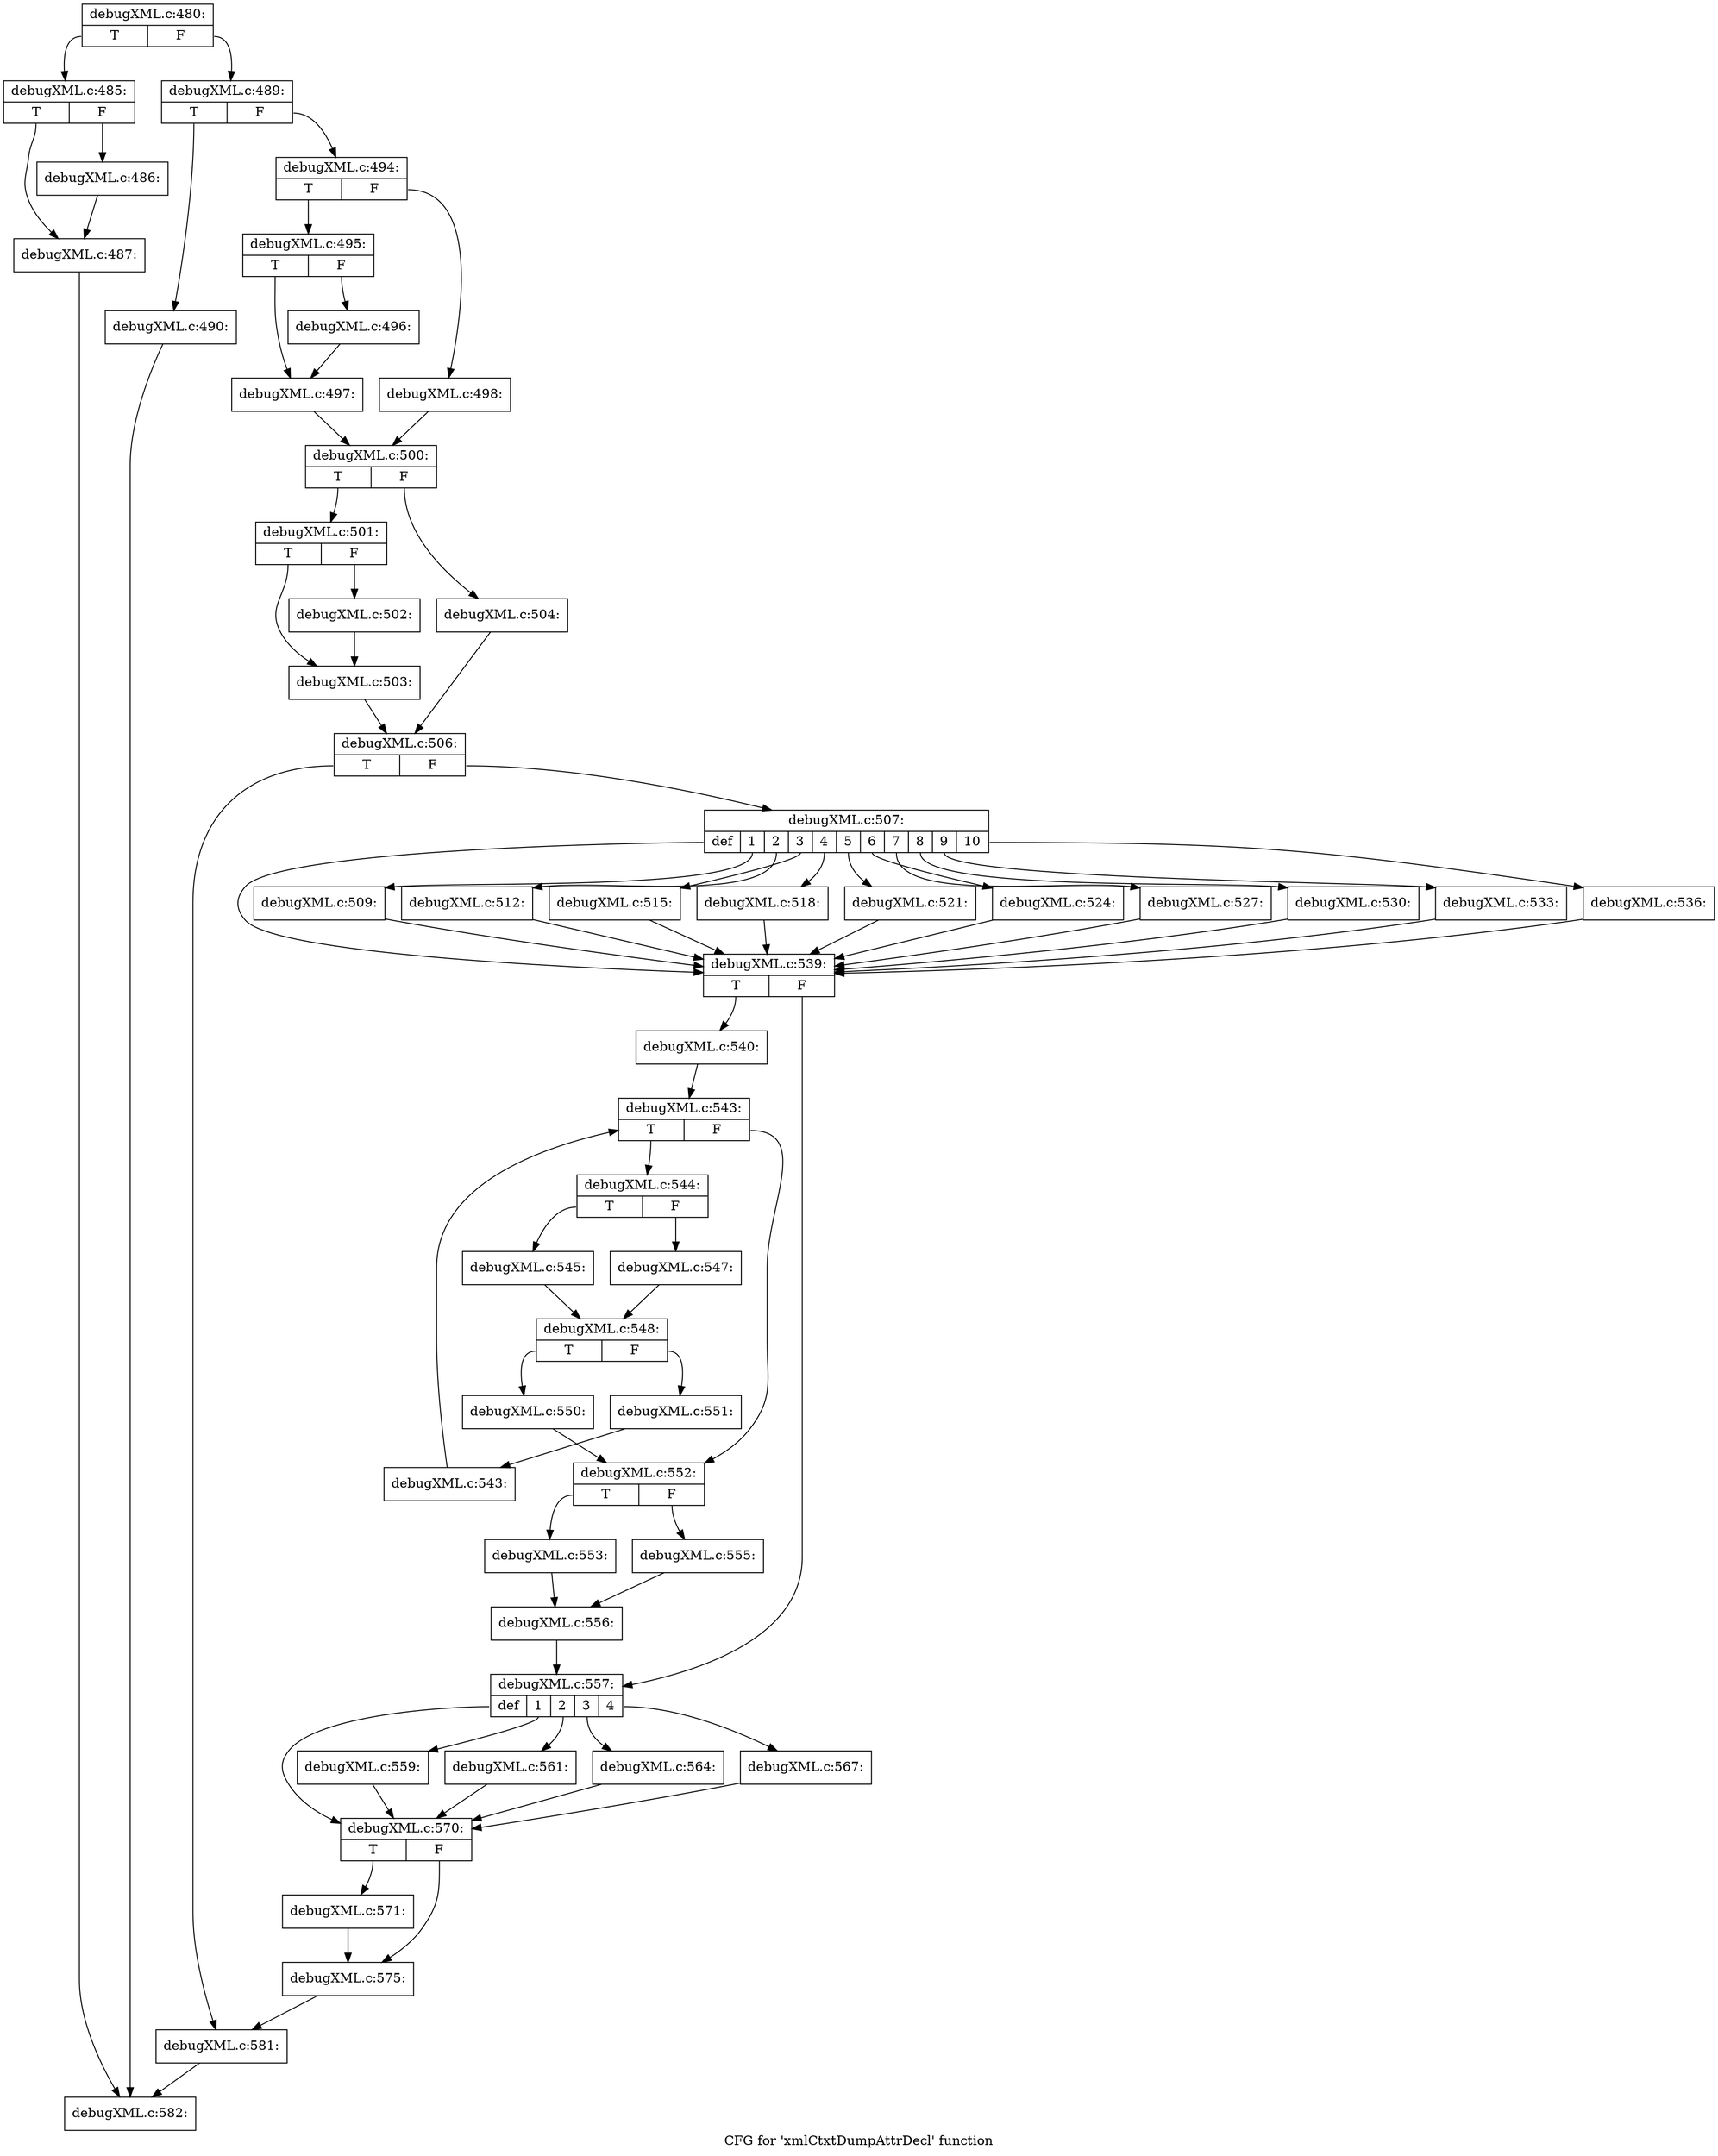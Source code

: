 digraph "CFG for 'xmlCtxtDumpAttrDecl' function" {
	label="CFG for 'xmlCtxtDumpAttrDecl' function";

	Node0x4b325f0 [shape=record,label="{debugXML.c:480:|{<s0>T|<s1>F}}"];
	Node0x4b325f0:s0 -> Node0x4926150;
	Node0x4b325f0:s1 -> Node0x4b339c0;
	Node0x4926150 [shape=record,label="{debugXML.c:485:|{<s0>T|<s1>F}}"];
	Node0x4926150:s0 -> Node0x4b33d30;
	Node0x4926150:s1 -> Node0x4b33ce0;
	Node0x4b33ce0 [shape=record,label="{debugXML.c:486:}"];
	Node0x4b33ce0 -> Node0x4b33d30;
	Node0x4b33d30 [shape=record,label="{debugXML.c:487:}"];
	Node0x4b33d30 -> Node0x49261c0;
	Node0x4b339c0 [shape=record,label="{debugXML.c:489:|{<s0>T|<s1>F}}"];
	Node0x4b339c0:s0 -> Node0x4b346b0;
	Node0x4b339c0:s1 -> Node0x4b34700;
	Node0x4b346b0 [shape=record,label="{debugXML.c:490:}"];
	Node0x4b346b0 -> Node0x49261c0;
	Node0x4b34700 [shape=record,label="{debugXML.c:494:|{<s0>T|<s1>F}}"];
	Node0x4b34700:s0 -> Node0x4b35080;
	Node0x4b34700:s1 -> Node0x4b35120;
	Node0x4b35080 [shape=record,label="{debugXML.c:495:|{<s0>T|<s1>F}}"];
	Node0x4b35080:s0 -> Node0x4b35660;
	Node0x4b35080:s1 -> Node0x4b35610;
	Node0x4b35610 [shape=record,label="{debugXML.c:496:}"];
	Node0x4b35610 -> Node0x4b35660;
	Node0x4b35660 [shape=record,label="{debugXML.c:497:}"];
	Node0x4b35660 -> Node0x4b350d0;
	Node0x4b35120 [shape=record,label="{debugXML.c:498:}"];
	Node0x4b35120 -> Node0x4b350d0;
	Node0x4b350d0 [shape=record,label="{debugXML.c:500:|{<s0>T|<s1>F}}"];
	Node0x4b350d0:s0 -> Node0x4b365c0;
	Node0x4b350d0:s1 -> Node0x4b36660;
	Node0x4b365c0 [shape=record,label="{debugXML.c:501:|{<s0>T|<s1>F}}"];
	Node0x4b365c0:s0 -> Node0x4b36ba0;
	Node0x4b365c0:s1 -> Node0x4b36b50;
	Node0x4b36b50 [shape=record,label="{debugXML.c:502:}"];
	Node0x4b36b50 -> Node0x4b36ba0;
	Node0x4b36ba0 [shape=record,label="{debugXML.c:503:}"];
	Node0x4b36ba0 -> Node0x4b36610;
	Node0x4b36660 [shape=record,label="{debugXML.c:504:}"];
	Node0x4b36660 -> Node0x4b36610;
	Node0x4b36610 [shape=record,label="{debugXML.c:506:|{<s0>T|<s1>F}}"];
	Node0x4b36610:s0 -> Node0x4b37b80;
	Node0x4b36610:s1 -> Node0x4b37b30;
	Node0x4b37b30 [shape=record,label="{debugXML.c:507:|{<s0>def|<s1>1|<s2>2|<s3>3|<s4>4|<s5>5|<s6>6|<s7>7|<s8>8|<s9>9|<s10>10}}"];
	Node0x4b37b30:s0 -> Node0x4b37f40;
	Node0x4b37b30:s1 -> Node0x4a5dd30;
	Node0x4b37b30:s2 -> Node0x4a5e240;
	Node0x4b37b30:s3 -> Node0x4a5e750;
	Node0x4b37b30:s4 -> Node0x4a5ec60;
	Node0x4b37b30:s5 -> Node0x4a5f1a0;
	Node0x4b37b30:s6 -> Node0x4a5f6e0;
	Node0x4b37b30:s7 -> Node0x4a5fc20;
	Node0x4b37b30:s8 -> Node0x4a60160;
	Node0x4b37b30:s9 -> Node0x4a606a0;
	Node0x4b37b30:s10 -> Node0x4a60be0;
	Node0x4a5dd30 [shape=record,label="{debugXML.c:509:}"];
	Node0x4a5dd30 -> Node0x4b37f40;
	Node0x4a5e240 [shape=record,label="{debugXML.c:512:}"];
	Node0x4a5e240 -> Node0x4b37f40;
	Node0x4a5e750 [shape=record,label="{debugXML.c:515:}"];
	Node0x4a5e750 -> Node0x4b37f40;
	Node0x4a5ec60 [shape=record,label="{debugXML.c:518:}"];
	Node0x4a5ec60 -> Node0x4b37f40;
	Node0x4a5f1a0 [shape=record,label="{debugXML.c:521:}"];
	Node0x4a5f1a0 -> Node0x4b37f40;
	Node0x4a5f6e0 [shape=record,label="{debugXML.c:524:}"];
	Node0x4a5f6e0 -> Node0x4b37f40;
	Node0x4a5fc20 [shape=record,label="{debugXML.c:527:}"];
	Node0x4a5fc20 -> Node0x4b37f40;
	Node0x4a60160 [shape=record,label="{debugXML.c:530:}"];
	Node0x4a60160 -> Node0x4b37f40;
	Node0x4a606a0 [shape=record,label="{debugXML.c:533:}"];
	Node0x4a606a0 -> Node0x4b37f40;
	Node0x4a60be0 [shape=record,label="{debugXML.c:536:}"];
	Node0x4a60be0 -> Node0x4b37f40;
	Node0x4b37f40 [shape=record,label="{debugXML.c:539:|{<s0>T|<s1>F}}"];
	Node0x4b37f40:s0 -> Node0x4a5d9f0;
	Node0x4b37f40:s1 -> Node0x4a61220;
	Node0x4a5d9f0 [shape=record,label="{debugXML.c:540:}"];
	Node0x4a5d9f0 -> Node0x4a61ff0;
	Node0x4a61ff0 [shape=record,label="{debugXML.c:543:|{<s0>T|<s1>F}}"];
	Node0x4a61ff0:s0 -> Node0x4a622d0;
	Node0x4a61ff0:s1 -> Node0x4a61e50;
	Node0x4a622d0 [shape=record,label="{debugXML.c:544:|{<s0>T|<s1>F}}"];
	Node0x4a622d0:s0 -> Node0x4a62610;
	Node0x4a622d0:s1 -> Node0x4a626b0;
	Node0x4a62610 [shape=record,label="{debugXML.c:545:}"];
	Node0x4a62610 -> Node0x4a62660;
	Node0x4a626b0 [shape=record,label="{debugXML.c:547:}"];
	Node0x4a626b0 -> Node0x4a62660;
	Node0x4a62660 [shape=record,label="{debugXML.c:548:|{<s0>T|<s1>F}}"];
	Node0x4a62660:s0 -> Node0x4a638d0;
	Node0x4a62660:s1 -> Node0x4a63920;
	Node0x4a638d0 [shape=record,label="{debugXML.c:550:}"];
	Node0x4a638d0 -> Node0x4a61e50;
	Node0x4a63920 [shape=record,label="{debugXML.c:551:}"];
	Node0x4a63920 -> Node0x4a62240;
	Node0x4a62240 [shape=record,label="{debugXML.c:543:}"];
	Node0x4a62240 -> Node0x4a61ff0;
	Node0x4a61e50 [shape=record,label="{debugXML.c:552:|{<s0>T|<s1>F}}"];
	Node0x4a61e50:s0 -> Node0x4a63fe0;
	Node0x4a61e50:s1 -> Node0x4a64080;
	Node0x4a63fe0 [shape=record,label="{debugXML.c:553:}"];
	Node0x4a63fe0 -> Node0x4a64030;
	Node0x4a64080 [shape=record,label="{debugXML.c:555:}"];
	Node0x4a64080 -> Node0x4a64030;
	Node0x4a64030 [shape=record,label="{debugXML.c:556:}"];
	Node0x4a64030 -> Node0x4a61220;
	Node0x4a61220 [shape=record,label="{debugXML.c:557:|{<s0>def|<s1>1|<s2>2|<s3>3|<s4>4}}"];
	Node0x4a61220:s0 -> Node0x4a64bd0;
	Node0x4a61220:s1 -> Node0x4a65120;
	Node0x4a61220:s2 -> Node0x4a65200;
	Node0x4a61220:s3 -> Node0x4a65740;
	Node0x4a61220:s4 -> Node0x4a65c80;
	Node0x4a65120 [shape=record,label="{debugXML.c:559:}"];
	Node0x4a65120 -> Node0x4a64bd0;
	Node0x4a65200 [shape=record,label="{debugXML.c:561:}"];
	Node0x4a65200 -> Node0x4a64bd0;
	Node0x4a65740 [shape=record,label="{debugXML.c:564:}"];
	Node0x4a65740 -> Node0x4a64bd0;
	Node0x4a65c80 [shape=record,label="{debugXML.c:567:}"];
	Node0x4a65c80 -> Node0x4a64bd0;
	Node0x4a64bd0 [shape=record,label="{debugXML.c:570:|{<s0>T|<s1>F}}"];
	Node0x4a64bd0:s0 -> Node0x4a64de0;
	Node0x4a64bd0:s1 -> Node0x4a66290;
	Node0x4a64de0 [shape=record,label="{debugXML.c:571:}"];
	Node0x4a64de0 -> Node0x4a66290;
	Node0x4a66290 [shape=record,label="{debugXML.c:575:}"];
	Node0x4a66290 -> Node0x4b37b80;
	Node0x4b37b80 [shape=record,label="{debugXML.c:581:}"];
	Node0x4b37b80 -> Node0x49261c0;
	Node0x49261c0 [shape=record,label="{debugXML.c:582:}"];
}
